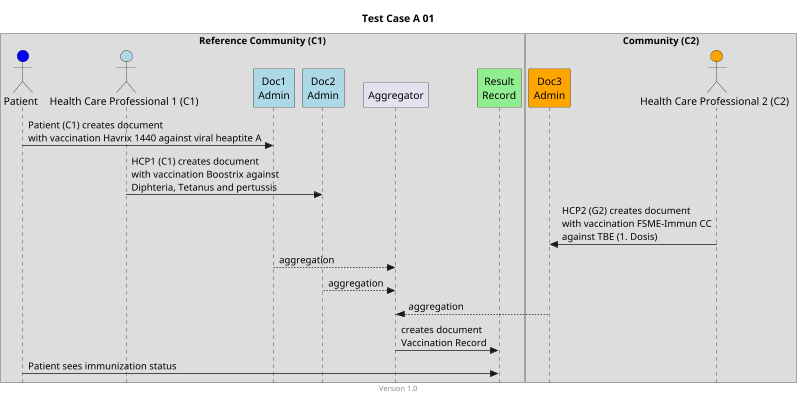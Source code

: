 @startuml
title Test Case A 01
footer Version 1.0
skinparam responseMessageBelowArrow true
skinparam style strictuml
scale max 800 width


box "Reference Community (C1)"
actor "Patient" as PAT #blue
actor "Health Care Professional 1 (C1)" as HCP1_C1 #lightblue
participant "Doc1\nAdmin" as Doc1 #lightblue
participant "Doc2\nAdmin" as Doc2 #lightblue
participant Aggregator as AGG
participant "Result\nRecord" as RES #lightgreen
end box

box "Community (C2)"
participant "Doc3\nAdmin" as Doc3 #orange
actor "Health Care Professional 2 (C2)" as HCP2_C2 #orange
end box

PAT -> Doc1: Patient (C1) creates document\nwith vaccination Havrix 1440 against viral heaptite A

HCP1_C1 -> Doc2: HCP1 (C1) creates document\nwith vaccination Boostrix against\nDiphteria, Tetanus and pertussis

HCP2_C2 -> Doc3: HCP2 (G2) creates document\nwith vaccination FSME-Immun CC\nagainst TBE (1. Dosis)

Doc1 --> AGG: aggregation
Doc2 --> AGG: aggregation
Doc3 --> AGG: aggregation
AGG -> RES: creates document\nVaccination Record 
PAT -> RES: Patient sees immunization status


@enduml
